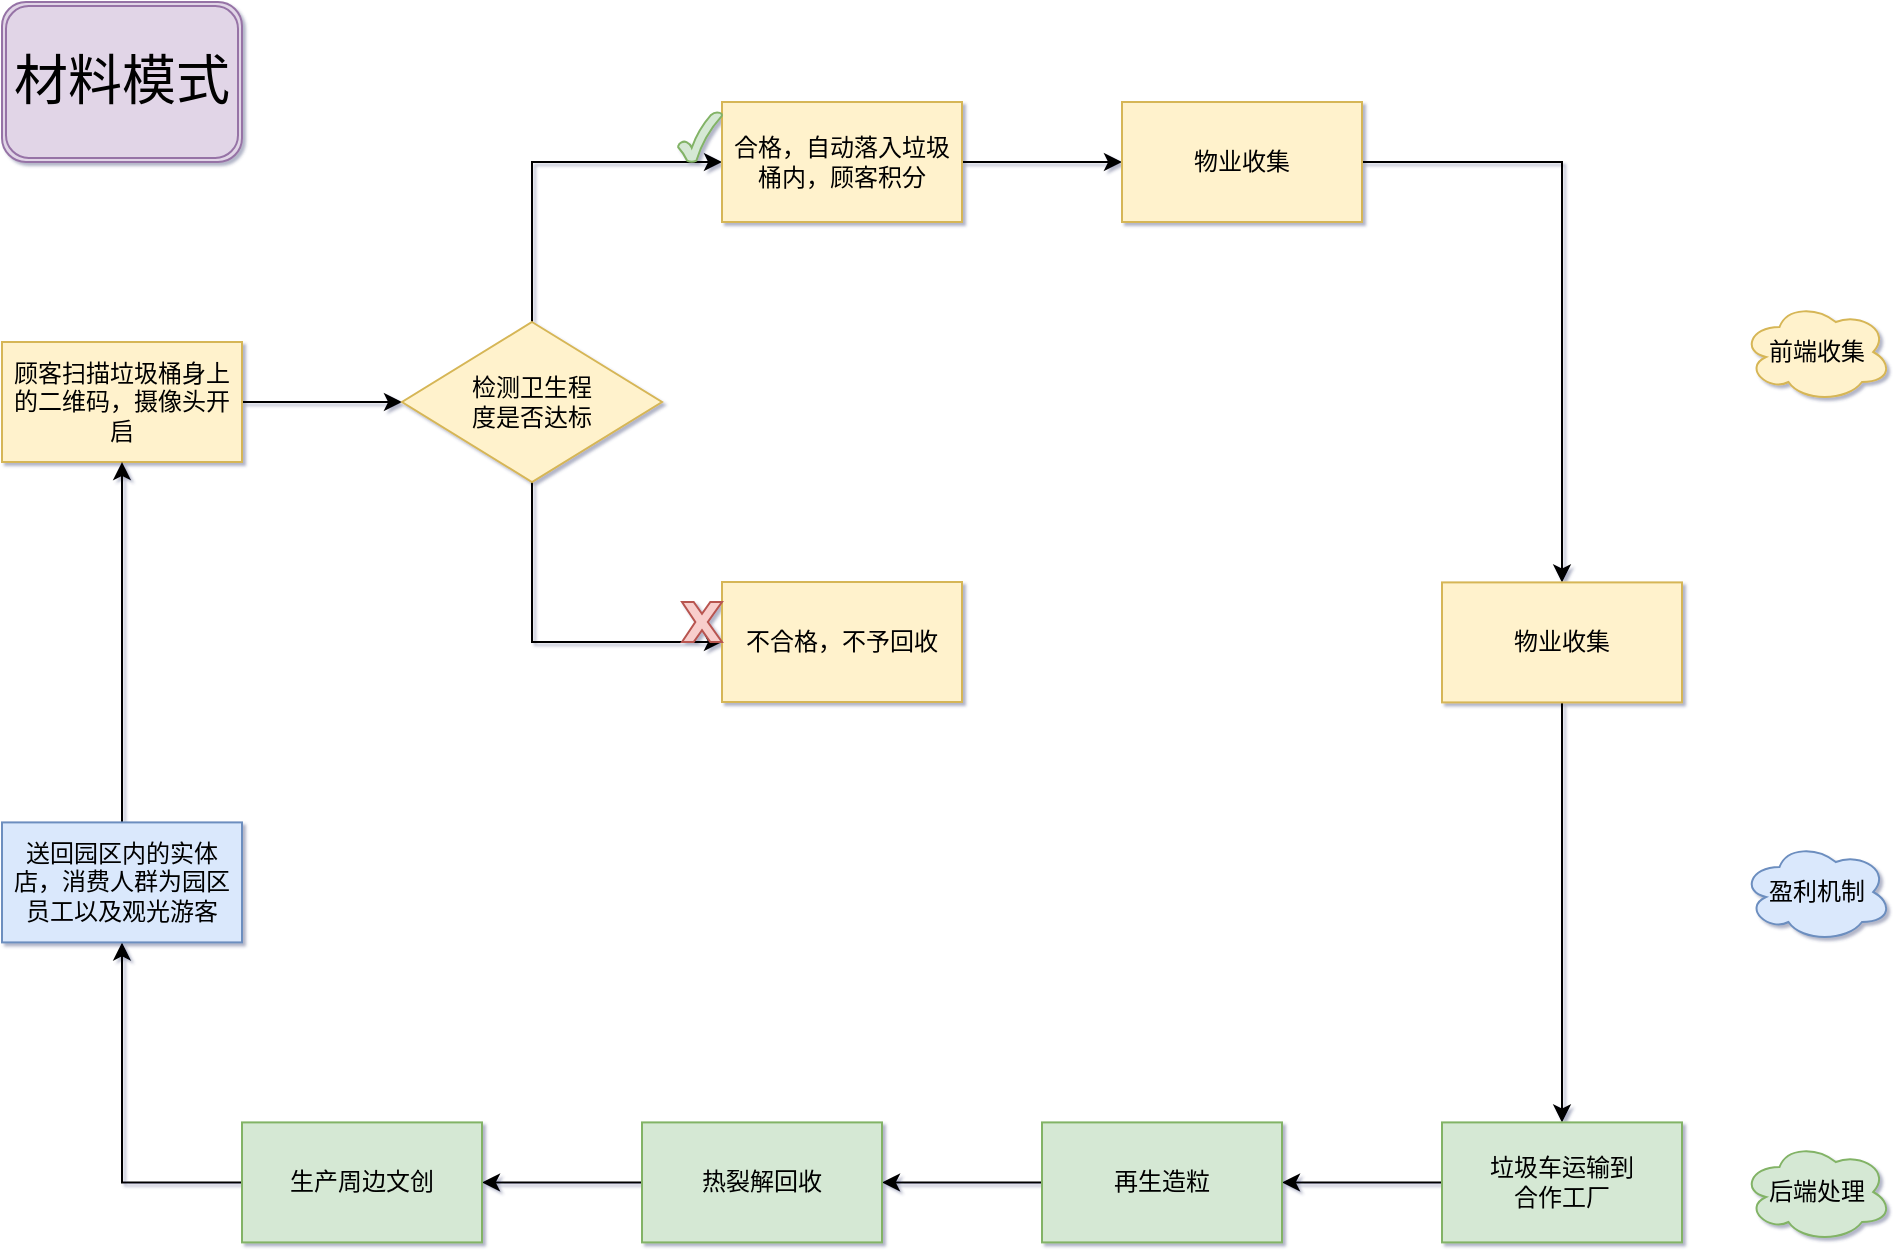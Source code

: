 <mxfile pages="1" version="11.2.4" type="github"><diagram id="c5TOJBAYrxdFyv1Vzk2w" name="Page-1"><mxGraphModel dx="2607" dy="1287" grid="1" gridSize="10" guides="1" tooltips="1" connect="1" arrows="1" fold="1" page="1" pageScale="1" pageWidth="1400" pageHeight="850" background="none" math="0" shadow="1"><root><mxCell id="0"/><mxCell id="1" parent="0"/><mxCell id="kFbB25wlkgdJumHFUwK1-5" value="&lt;span style=&quot;font-size: 27px ; white-space: normal&quot;&gt;材料模式&lt;/span&gt;" style="shape=ext;double=1;rounded=1;whiteSpace=wrap;html=1;fillColor=#e1d5e7;strokeColor=#9673a6;" parent="1" vertex="1"><mxGeometry x="70" y="10" width="120" height="80" as="geometry"/></mxCell><mxCell id="kFbB25wlkgdJumHFUwK1-9" value="" style="edgeStyle=orthogonalEdgeStyle;rounded=0;orthogonalLoop=1;jettySize=auto;html=1;" parent="1" source="kFbB25wlkgdJumHFUwK1-7" edge="1"><mxGeometry relative="1" as="geometry"><mxPoint x="270" y="210" as="targetPoint"/></mxGeometry></mxCell><mxCell id="kFbB25wlkgdJumHFUwK1-7" value="顾客扫描垃圾桶身上的二维码，摄像头开启" style="rounded=0;whiteSpace=wrap;html=1;fillColor=#fff2cc;strokeColor=#d6b656;" parent="1" vertex="1"><mxGeometry x="70" y="180" width="120" height="60" as="geometry"/></mxCell><mxCell id="kFbB25wlkgdJumHFUwK1-12" value="" style="edgeStyle=orthogonalEdgeStyle;rounded=0;orthogonalLoop=1;jettySize=auto;html=1;exitX=0.5;exitY=0;exitDx=0;exitDy=0;" parent="1" source="kFbB25wlkgdJumHFUwK1-10" edge="1"><mxGeometry relative="1" as="geometry"><mxPoint x="430" y="90" as="targetPoint"/><Array as="points"><mxPoint x="335" y="90"/><mxPoint x="420" y="90"/></Array></mxGeometry></mxCell><mxCell id="kFbB25wlkgdJumHFUwK1-15" value="" style="edgeStyle=orthogonalEdgeStyle;rounded=0;orthogonalLoop=1;jettySize=auto;html=1;" parent="1" source="kFbB25wlkgdJumHFUwK1-10" edge="1"><mxGeometry relative="1" as="geometry"><mxPoint x="430" y="330" as="targetPoint"/><Array as="points"><mxPoint x="335" y="330"/></Array></mxGeometry></mxCell><mxCell id="kFbB25wlkgdJumHFUwK1-10" value="&lt;font style=&quot;font-size: 12px&quot;&gt;检测卫生程&lt;br&gt;度是否达标&lt;/font&gt;" style="rhombus;whiteSpace=wrap;html=1;fillColor=#fff2cc;strokeColor=#d6b656;" parent="1" vertex="1"><mxGeometry x="270" y="170" width="130" height="80" as="geometry"/></mxCell><mxCell id="kFbB25wlkgdJumHFUwK1-19" value="" style="edgeStyle=orthogonalEdgeStyle;rounded=0;orthogonalLoop=1;jettySize=auto;html=1;" parent="1" source="kFbB25wlkgdJumHFUwK1-13" target="kFbB25wlkgdJumHFUwK1-18" edge="1"><mxGeometry relative="1" as="geometry"/></mxCell><mxCell id="kFbB25wlkgdJumHFUwK1-13" value="合格，自动落入垃圾桶内，顾客积分" style="rounded=0;whiteSpace=wrap;html=1;fillColor=#fff2cc;strokeColor=#d6b656;" parent="1" vertex="1"><mxGeometry x="430" y="60" width="120" height="60" as="geometry"/></mxCell><mxCell id="kFbB25wlkgdJumHFUwK1-23" value="" style="edgeStyle=orthogonalEdgeStyle;rounded=0;orthogonalLoop=1;jettySize=auto;html=1;" parent="1" source="kFbB25wlkgdJumHFUwK1-18" target="kFbB25wlkgdJumHFUwK1-22" edge="1"><mxGeometry relative="1" as="geometry"/></mxCell><mxCell id="kFbB25wlkgdJumHFUwK1-18" value="物业收集" style="rounded=0;whiteSpace=wrap;html=1;fillColor=#fff2cc;strokeColor=#d6b656;" parent="1" vertex="1"><mxGeometry x="630" y="60" width="120" height="60" as="geometry"/></mxCell><mxCell id="kFbB25wlkgdJumHFUwK1-25" value="" style="edgeStyle=orthogonalEdgeStyle;rounded=0;orthogonalLoop=1;jettySize=auto;html=1;" parent="1" source="kFbB25wlkgdJumHFUwK1-22" target="kFbB25wlkgdJumHFUwK1-24" edge="1"><mxGeometry relative="1" as="geometry"/></mxCell><mxCell id="kFbB25wlkgdJumHFUwK1-22" value="物业收集" style="rounded=0;whiteSpace=wrap;html=1;fillColor=#fff2cc;strokeColor=#d6b656;" parent="1" vertex="1"><mxGeometry x="790" y="300.206" width="120" height="60" as="geometry"/></mxCell><mxCell id="kFbB25wlkgdJumHFUwK1-27" value="" style="edgeStyle=orthogonalEdgeStyle;rounded=0;orthogonalLoop=1;jettySize=auto;html=1;" parent="1" source="kFbB25wlkgdJumHFUwK1-24" target="kFbB25wlkgdJumHFUwK1-26" edge="1"><mxGeometry relative="1" as="geometry"/></mxCell><mxCell id="kFbB25wlkgdJumHFUwK1-24" value="垃圾车运输到&lt;br&gt;合作工厂" style="rounded=0;whiteSpace=wrap;html=1;fillColor=#d5e8d4;strokeColor=#82b366;" parent="1" vertex="1"><mxGeometry x="790" y="570.206" width="120" height="60" as="geometry"/></mxCell><mxCell id="kFbB25wlkgdJumHFUwK1-29" value="" style="edgeStyle=orthogonalEdgeStyle;rounded=0;orthogonalLoop=1;jettySize=auto;html=1;" parent="1" source="kFbB25wlkgdJumHFUwK1-26" target="kFbB25wlkgdJumHFUwK1-28" edge="1"><mxGeometry relative="1" as="geometry"/></mxCell><mxCell id="kFbB25wlkgdJumHFUwK1-26" value="再生造粒" style="rounded=0;whiteSpace=wrap;html=1;fillColor=#d5e8d4;strokeColor=#82b366;" parent="1" vertex="1"><mxGeometry x="590" y="570.206" width="120" height="60" as="geometry"/></mxCell><mxCell id="kFbB25wlkgdJumHFUwK1-31" value="" style="edgeStyle=orthogonalEdgeStyle;rounded=0;orthogonalLoop=1;jettySize=auto;html=1;" parent="1" source="kFbB25wlkgdJumHFUwK1-28" target="kFbB25wlkgdJumHFUwK1-30" edge="1"><mxGeometry relative="1" as="geometry"/></mxCell><mxCell id="kFbB25wlkgdJumHFUwK1-28" value="热裂解回收" style="rounded=0;whiteSpace=wrap;html=1;fillColor=#d5e8d4;strokeColor=#82b366;" parent="1" vertex="1"><mxGeometry x="390" y="570.206" width="120" height="60" as="geometry"/></mxCell><mxCell id="kFbB25wlkgdJumHFUwK1-33" value="" style="edgeStyle=orthogonalEdgeStyle;rounded=0;orthogonalLoop=1;jettySize=auto;html=1;" parent="1" source="kFbB25wlkgdJumHFUwK1-30" target="kFbB25wlkgdJumHFUwK1-32" edge="1"><mxGeometry relative="1" as="geometry"><Array as="points"><mxPoint x="130" y="600"/></Array></mxGeometry></mxCell><mxCell id="kFbB25wlkgdJumHFUwK1-30" value="生产周边文创" style="rounded=0;whiteSpace=wrap;html=1;fillColor=#d5e8d4;strokeColor=#82b366;" parent="1" vertex="1"><mxGeometry x="190" y="570.206" width="120" height="60" as="geometry"/></mxCell><mxCell id="kFbB25wlkgdJumHFUwK1-35" value="" style="edgeStyle=orthogonalEdgeStyle;rounded=0;orthogonalLoop=1;jettySize=auto;html=1;entryX=0.5;entryY=1;entryDx=0;entryDy=0;" parent="1" source="kFbB25wlkgdJumHFUwK1-32" target="kFbB25wlkgdJumHFUwK1-7" edge="1"><mxGeometry relative="1" as="geometry"><mxPoint x="130" y="340.206" as="targetPoint"/></mxGeometry></mxCell><mxCell id="kFbB25wlkgdJumHFUwK1-32" value="送回园区内的实体店，消费人群为园区员工以及观光游客" style="rounded=0;whiteSpace=wrap;html=1;fillColor=#dae8fc;strokeColor=#6c8ebf;" parent="1" vertex="1"><mxGeometry x="70" y="420.206" width="120" height="60" as="geometry"/></mxCell><mxCell id="kFbB25wlkgdJumHFUwK1-17" value="不合格，不予回收" style="rounded=0;whiteSpace=wrap;html=1;fillColor=#fff2cc;strokeColor=#d6b656;" parent="1" vertex="1"><mxGeometry x="430" y="300" width="120" height="60" as="geometry"/></mxCell><mxCell id="kFbB25wlkgdJumHFUwK1-36" value="" style="verticalLabelPosition=bottom;verticalAlign=top;html=1;shape=mxgraph.basic.tick;fillColor=#d5e8d4;strokeColor=#82b366;" parent="1" vertex="1"><mxGeometry x="408" y="65" width="22" height="25" as="geometry"/></mxCell><mxCell id="kFbB25wlkgdJumHFUwK1-37" value="" style="verticalLabelPosition=bottom;verticalAlign=top;html=1;shape=mxgraph.basic.x;fillColor=#f8cecc;strokeColor=#b85450;" parent="1" vertex="1"><mxGeometry x="410" y="310" width="20" height="20" as="geometry"/></mxCell><mxCell id="mxIGvIavBvBF4ghNMBYm-1" value="前端收集" style="ellipse;shape=cloud;whiteSpace=wrap;html=1;fillColor=#fff2cc;strokeColor=#d6b656;" vertex="1" parent="1"><mxGeometry x="940" y="160" width="75" height="50" as="geometry"/></mxCell><mxCell id="mxIGvIavBvBF4ghNMBYm-2" value="盈利机制" style="ellipse;shape=cloud;whiteSpace=wrap;html=1;fillColor=#dae8fc;strokeColor=#6c8ebf;" vertex="1" parent="1"><mxGeometry x="940" y="430" width="75" height="50" as="geometry"/></mxCell><mxCell id="mxIGvIavBvBF4ghNMBYm-3" value="后端处理" style="ellipse;shape=cloud;whiteSpace=wrap;html=1;fillColor=#d5e8d4;strokeColor=#82b366;" vertex="1" parent="1"><mxGeometry x="940" y="580" width="75" height="50" as="geometry"/></mxCell></root></mxGraphModel></diagram></mxfile>